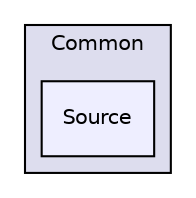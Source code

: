 digraph "Common/Source" {
  bgcolor=transparent;
  compound=true
  node [ fontsize="10", fontname="Helvetica"];
  edge [ labelfontsize="10", labelfontname="Helvetica"];
  subgraph clusterdir_4ab6b4cc6a7edbff49100e9123df213f {
    graph [ bgcolor="#ddddee", pencolor="black", label="Common" fontname="Helvetica", fontsize="10", URL="dir_4ab6b4cc6a7edbff49100e9123df213f.html"]
  dir_c8c4f62bd7db86224cb487692f2a3c53 [shape=box, label="Source", style="filled", fillcolor="#eeeeff", pencolor="black", URL="dir_c8c4f62bd7db86224cb487692f2a3c53.html"];
  }
}
